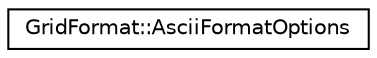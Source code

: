 digraph "Graphical Class Hierarchy"
{
 // LATEX_PDF_SIZE
  edge [fontname="Helvetica",fontsize="10",labelfontname="Helvetica",labelfontsize="10"];
  node [fontname="Helvetica",fontsize="10",shape=record];
  rankdir="LR";
  Node0 [label="GridFormat::AsciiFormatOptions",height=0.2,width=0.4,color="black", fillcolor="white", style="filled",URL="$structGridFormat_1_1AsciiFormatOptions.html",tooltip="Options for fomatted output of ranges with ascii encoding."];
}
